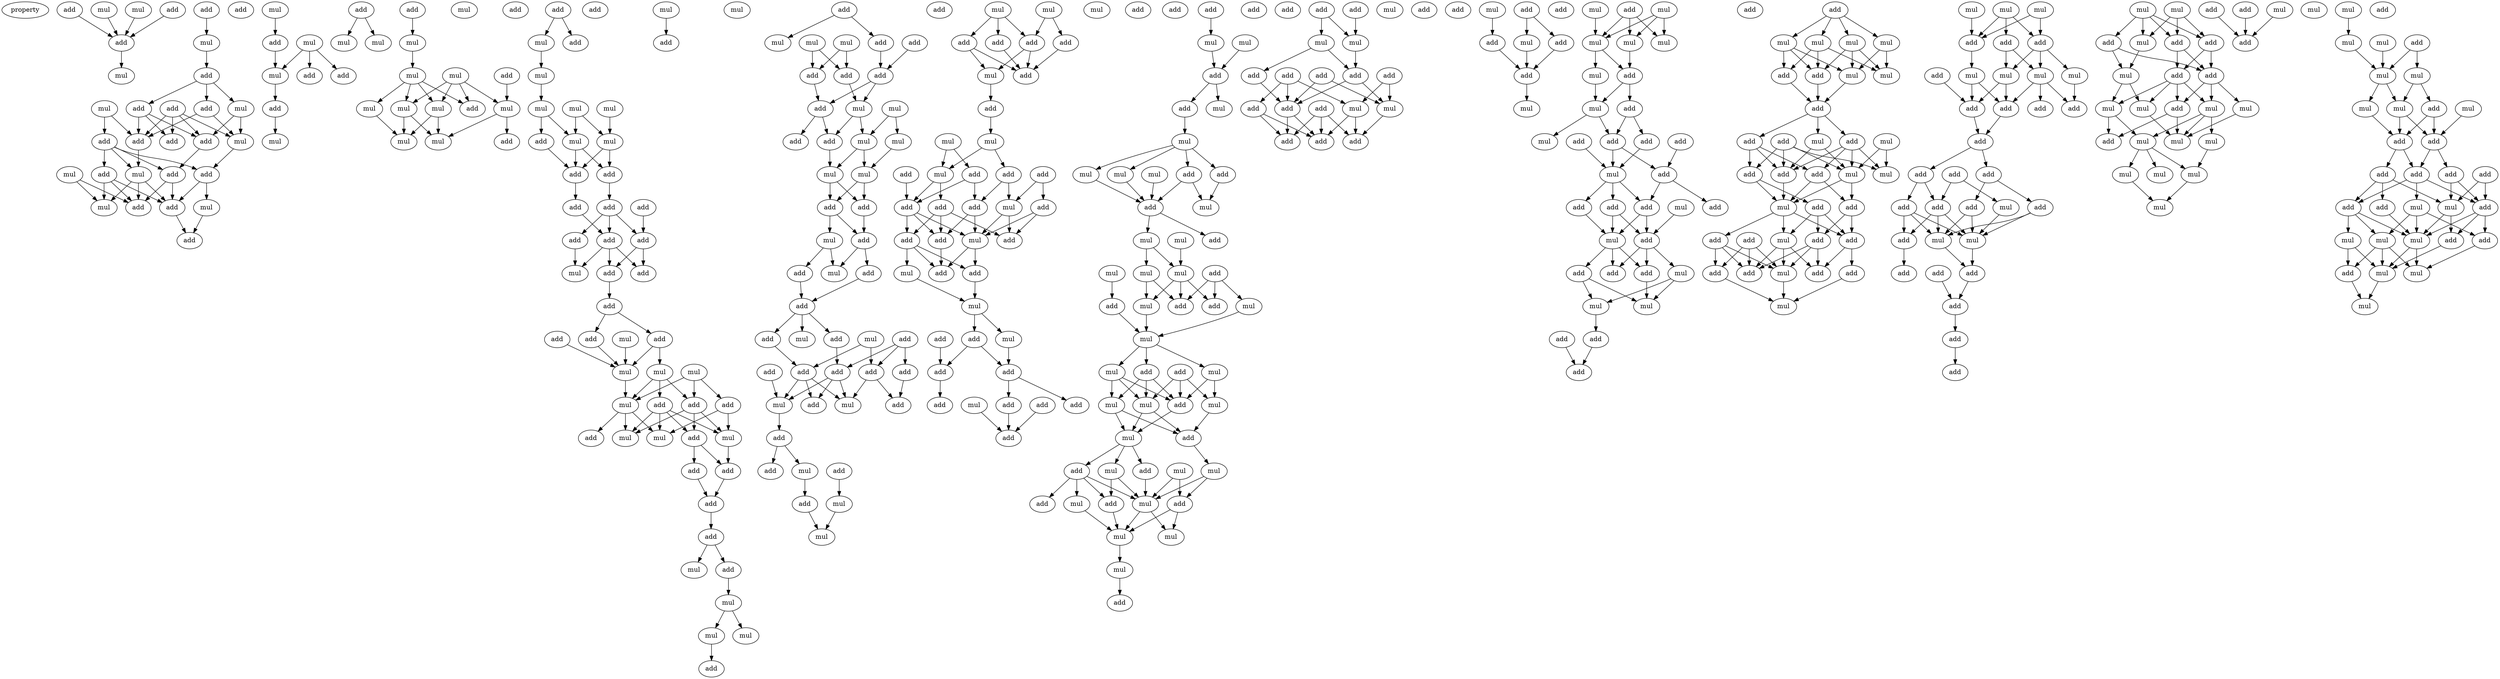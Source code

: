 digraph {
    node [fontcolor=black]
    property [mul=2,lf=1.9]
    0 [ label = add ];
    1 [ label = mul ];
    2 [ label = mul ];
    3 [ label = add ];
    4 [ label = add ];
    5 [ label = add ];
    6 [ label = mul ];
    7 [ label = add ];
    8 [ label = mul ];
    9 [ label = add ];
    10 [ label = add ];
    11 [ label = add ];
    12 [ label = add ];
    13 [ label = mul ];
    14 [ label = mul ];
    15 [ label = mul ];
    16 [ label = add ];
    17 [ label = add ];
    18 [ label = add ];
    19 [ label = add ];
    20 [ label = mul ];
    21 [ label = mul ];
    22 [ label = add ];
    23 [ label = add ];
    24 [ label = add ];
    25 [ label = add ];
    26 [ label = add ];
    27 [ label = mul ];
    28 [ label = mul ];
    29 [ label = add ];
    30 [ label = mul ];
    31 [ label = add ];
    32 [ label = mul ];
    33 [ label = add ];
    34 [ label = add ];
    35 [ label = mul ];
    36 [ label = add ];
    37 [ label = add ];
    38 [ label = add ];
    39 [ label = mul ];
    40 [ label = mul ];
    41 [ label = mul ];
    42 [ label = mul ];
    43 [ label = add ];
    44 [ label = mul ];
    45 [ label = mul ];
    46 [ label = mul ];
    47 [ label = mul ];
    48 [ label = mul ];
    49 [ label = mul ];
    50 [ label = add ];
    51 [ label = add ];
    52 [ label = mul ];
    53 [ label = mul ];
    54 [ label = mul ];
    55 [ label = add ];
    56 [ label = add ];
    57 [ label = mul ];
    58 [ label = add ];
    59 [ label = add ];
    60 [ label = mul ];
    61 [ label = mul ];
    62 [ label = mul ];
    63 [ label = mul ];
    64 [ label = mul ];
    65 [ label = add ];
    66 [ label = mul ];
    67 [ label = add ];
    68 [ label = add ];
    69 [ label = add ];
    70 [ label = add ];
    71 [ label = add ];
    72 [ label = add ];
    73 [ label = add ];
    74 [ label = add ];
    75 [ label = mul ];
    76 [ label = add ];
    77 [ label = add ];
    78 [ label = add ];
    79 [ label = add ];
    80 [ label = add ];
    81 [ label = mul ];
    82 [ label = add ];
    83 [ label = mul ];
    84 [ label = mul ];
    85 [ label = mul ];
    86 [ label = mul ];
    87 [ label = add ];
    88 [ label = add ];
    89 [ label = add ];
    90 [ label = mul ];
    91 [ label = add ];
    92 [ label = mul ];
    93 [ label = add ];
    94 [ label = mul ];
    95 [ label = add ];
    96 [ label = add ];
    97 [ label = add ];
    98 [ label = add ];
    99 [ label = mul ];
    100 [ label = add ];
    101 [ label = mul ];
    102 [ label = mul ];
    103 [ label = mul ];
    104 [ label = mul ];
    105 [ label = add ];
    106 [ label = add ];
    107 [ label = mul ];
    108 [ label = add ];
    109 [ label = mul ];
    110 [ label = mul ];
    111 [ label = mul ];
    112 [ label = add ];
    113 [ label = add ];
    114 [ label = add ];
    115 [ label = add ];
    116 [ label = add ];
    117 [ label = mul ];
    118 [ label = mul ];
    119 [ label = add ];
    120 [ label = add ];
    121 [ label = mul ];
    122 [ label = add ];
    123 [ label = mul ];
    124 [ label = mul ];
    125 [ label = mul ];
    126 [ label = add ];
    127 [ label = add ];
    128 [ label = mul ];
    129 [ label = add ];
    130 [ label = add ];
    131 [ label = mul ];
    132 [ label = add ];
    133 [ label = add ];
    134 [ label = add ];
    135 [ label = add ];
    136 [ label = add ];
    137 [ label = mul ];
    138 [ label = mul ];
    139 [ label = add ];
    140 [ label = add ];
    141 [ label = add ];
    142 [ label = add ];
    143 [ label = add ];
    144 [ label = add ];
    145 [ label = mul ];
    146 [ label = mul ];
    147 [ label = add ];
    148 [ label = add ];
    149 [ label = add ];
    150 [ label = add ];
    151 [ label = mul ];
    152 [ label = add ];
    153 [ label = mul ];
    154 [ label = mul ];
    155 [ label = add ];
    156 [ label = mul ];
    157 [ label = mul ];
    158 [ label = add ];
    159 [ label = add ];
    160 [ label = add ];
    161 [ label = mul ];
    162 [ label = add ];
    163 [ label = add ];
    164 [ label = mul ];
    165 [ label = add ];
    166 [ label = add ];
    167 [ label = mul ];
    168 [ label = mul ];
    169 [ label = add ];
    170 [ label = add ];
    171 [ label = add ];
    172 [ label = mul ];
    173 [ label = add ];
    174 [ label = add ];
    175 [ label = mul ];
    176 [ label = add ];
    177 [ label = add ];
    178 [ label = add ];
    179 [ label = mul ];
    180 [ label = add ];
    181 [ label = add ];
    182 [ label = add ];
    183 [ label = add ];
    184 [ label = add ];
    185 [ label = mul ];
    186 [ label = mul ];
    187 [ label = add ];
    188 [ label = add ];
    189 [ label = mul ];
    190 [ label = add ];
    191 [ label = add ];
    192 [ label = mul ];
    193 [ label = add ];
    194 [ label = add ];
    195 [ label = add ];
    196 [ label = add ];
    197 [ label = add ];
    198 [ label = add ];
    199 [ label = add ];
    200 [ label = mul ];
    201 [ label = mul ];
    202 [ label = add ];
    203 [ label = add ];
    204 [ label = add ];
    205 [ label = mul ];
    206 [ label = add ];
    207 [ label = mul ];
    208 [ label = add ];
    209 [ label = mul ];
    210 [ label = add ];
    211 [ label = mul ];
    212 [ label = mul ];
    213 [ label = add ];
    214 [ label = mul ];
    215 [ label = add ];
    216 [ label = mul ];
    217 [ label = mul ];
    218 [ label = mul ];
    219 [ label = add ];
    220 [ label = mul ];
    221 [ label = mul ];
    222 [ label = mul ];
    223 [ label = add ];
    224 [ label = mul ];
    225 [ label = add ];
    226 [ label = add ];
    227 [ label = mul ];
    228 [ label = add ];
    229 [ label = mul ];
    230 [ label = add ];
    231 [ label = mul ];
    232 [ label = add ];
    233 [ label = mul ];
    234 [ label = mul ];
    235 [ label = mul ];
    236 [ label = add ];
    237 [ label = mul ];
    238 [ label = add ];
    239 [ label = add ];
    240 [ label = mul ];
    241 [ label = mul ];
    242 [ label = mul ];
    243 [ label = mul ];
    244 [ label = add ];
    245 [ label = add ];
    246 [ label = mul ];
    247 [ label = add ];
    248 [ label = mul ];
    249 [ label = mul ];
    250 [ label = mul ];
    251 [ label = add ];
    252 [ label = add ];
    253 [ label = add ];
    254 [ label = mul ];
    255 [ label = mul ];
    256 [ label = mul ];
    257 [ label = add ];
    258 [ label = add ];
    259 [ label = add ];
    260 [ label = add ];
    261 [ label = add ];
    262 [ label = mul ];
    263 [ label = add ];
    264 [ label = add ];
    265 [ label = mul ];
    266 [ label = add ];
    267 [ label = add ];
    268 [ label = add ];
    269 [ label = add ];
    270 [ label = add ];
    271 [ label = add ];
    272 [ label = mul ];
    273 [ label = add ];
    274 [ label = add ];
    275 [ label = mul ];
    276 [ label = add ];
    277 [ label = add ];
    278 [ label = mul ];
    279 [ label = add ];
    280 [ label = add ];
    281 [ label = mul ];
    282 [ label = mul ];
    283 [ label = mul ];
    284 [ label = mul ];
    285 [ label = mul ];
    286 [ label = add ];
    287 [ label = mul ];
    288 [ label = mul ];
    289 [ label = add ];
    290 [ label = mul ];
    291 [ label = add ];
    292 [ label = add ];
    293 [ label = add ];
    294 [ label = add ];
    295 [ label = mul ];
    296 [ label = add ];
    297 [ label = mul ];
    298 [ label = add ];
    299 [ label = add ];
    300 [ label = add ];
    301 [ label = add ];
    302 [ label = add ];
    303 [ label = mul ];
    304 [ label = add ];
    305 [ label = add ];
    306 [ label = mul ];
    307 [ label = add ];
    308 [ label = mul ];
    309 [ label = mul ];
    310 [ label = add ];
    311 [ label = add ];
    312 [ label = add ];
    313 [ label = add ];
    314 [ label = add ];
    315 [ label = mul ];
    316 [ label = mul ];
    317 [ label = mul ];
    318 [ label = mul ];
    319 [ label = mul ];
    320 [ label = mul ];
    321 [ label = add ];
    322 [ label = add ];
    323 [ label = add ];
    324 [ label = add ];
    325 [ label = add ];
    326 [ label = add ];
    327 [ label = mul ];
    328 [ label = mul ];
    329 [ label = mul ];
    330 [ label = add ];
    331 [ label = add ];
    332 [ label = mul ];
    333 [ label = add ];
    334 [ label = add ];
    335 [ label = mul ];
    336 [ label = add ];
    337 [ label = add ];
    338 [ label = mul ];
    339 [ label = add ];
    340 [ label = add ];
    341 [ label = add ];
    342 [ label = add ];
    343 [ label = mul ];
    344 [ label = add ];
    345 [ label = add ];
    346 [ label = add ];
    347 [ label = mul ];
    348 [ label = mul ];
    349 [ label = mul ];
    350 [ label = mul ];
    351 [ label = add ];
    352 [ label = add ];
    353 [ label = add ];
    354 [ label = mul ];
    355 [ label = mul ];
    356 [ label = mul ];
    357 [ label = add ];
    358 [ label = mul ];
    359 [ label = add ];
    360 [ label = add ];
    361 [ label = add ];
    362 [ label = add ];
    363 [ label = add ];
    364 [ label = add ];
    365 [ label = add ];
    366 [ label = add ];
    367 [ label = add ];
    368 [ label = add ];
    369 [ label = mul ];
    370 [ label = add ];
    371 [ label = add ];
    372 [ label = add ];
    373 [ label = mul ];
    374 [ label = mul ];
    375 [ label = add ];
    376 [ label = add ];
    377 [ label = add ];
    378 [ label = add ];
    379 [ label = add ];
    380 [ label = add ];
    381 [ label = mul ];
    382 [ label = mul ];
    383 [ label = add ];
    384 [ label = add ];
    385 [ label = mul ];
    386 [ label = add ];
    387 [ label = add ];
    388 [ label = mul ];
    389 [ label = add ];
    390 [ label = mul ];
    391 [ label = mul ];
    392 [ label = mul ];
    393 [ label = add ];
    394 [ label = mul ];
    395 [ label = mul ];
    396 [ label = mul ];
    397 [ label = add ];
    398 [ label = mul ];
    399 [ label = mul ];
    400 [ label = mul ];
    401 [ label = mul ];
    402 [ label = mul ];
    403 [ label = add ];
    404 [ label = add ];
    405 [ label = mul ];
    406 [ label = mul ];
    407 [ label = add ];
    408 [ label = mul ];
    409 [ label = add ];
    410 [ label = mul ];
    411 [ label = mul ];
    412 [ label = mul ];
    413 [ label = mul ];
    414 [ label = mul ];
    415 [ label = add ];
    416 [ label = mul ];
    417 [ label = mul ];
    418 [ label = add ];
    419 [ label = add ];
    420 [ label = add ];
    421 [ label = add ];
    422 [ label = add ];
    423 [ label = add ];
    424 [ label = mul ];
    425 [ label = add ];
    426 [ label = mul ];
    427 [ label = add ];
    428 [ label = add ];
    429 [ label = mul ];
    430 [ label = add ];
    431 [ label = mul ];
    432 [ label = mul ];
    433 [ label = add ];
    434 [ label = add ];
    435 [ label = mul ];
    436 [ label = mul ];
    437 [ label = add ];
    438 [ label = mul ];
    0 -> 4 [ name = 0 ];
    1 -> 4 [ name = 1 ];
    2 -> 4 [ name = 2 ];
    3 -> 4 [ name = 3 ];
    4 -> 6 [ name = 4 ];
    5 -> 8 [ name = 5 ];
    8 -> 9 [ name = 6 ];
    9 -> 10 [ name = 7 ];
    9 -> 12 [ name = 8 ];
    9 -> 13 [ name = 9 ];
    10 -> 16 [ name = 10 ];
    10 -> 18 [ name = 11 ];
    10 -> 19 [ name = 12 ];
    11 -> 15 [ name = 13 ];
    11 -> 16 [ name = 14 ];
    11 -> 18 [ name = 15 ];
    11 -> 19 [ name = 16 ];
    12 -> 15 [ name = 17 ];
    12 -> 18 [ name = 18 ];
    13 -> 15 [ name = 19 ];
    13 -> 16 [ name = 20 ];
    14 -> 17 [ name = 21 ];
    14 -> 18 [ name = 22 ];
    15 -> 22 [ name = 23 ];
    16 -> 23 [ name = 24 ];
    17 -> 20 [ name = 25 ];
    17 -> 22 [ name = 26 ];
    17 -> 23 [ name = 27 ];
    17 -> 24 [ name = 28 ];
    18 -> 20 [ name = 29 ];
    20 -> 25 [ name = 30 ];
    20 -> 26 [ name = 31 ];
    20 -> 27 [ name = 32 ];
    21 -> 26 [ name = 33 ];
    21 -> 27 [ name = 34 ];
    22 -> 25 [ name = 35 ];
    22 -> 28 [ name = 36 ];
    23 -> 25 [ name = 37 ];
    23 -> 26 [ name = 38 ];
    24 -> 25 [ name = 39 ];
    24 -> 26 [ name = 40 ];
    24 -> 27 [ name = 41 ];
    25 -> 29 [ name = 42 ];
    28 -> 29 [ name = 43 ];
    30 -> 31 [ name = 44 ];
    31 -> 35 [ name = 45 ];
    32 -> 33 [ name = 46 ];
    32 -> 34 [ name = 47 ];
    32 -> 35 [ name = 48 ];
    35 -> 36 [ name = 49 ];
    36 -> 41 [ name = 50 ];
    37 -> 39 [ name = 51 ];
    37 -> 40 [ name = 52 ];
    38 -> 42 [ name = 53 ];
    42 -> 44 [ name = 54 ];
    43 -> 47 [ name = 55 ];
    44 -> 46 [ name = 56 ];
    44 -> 48 [ name = 57 ];
    44 -> 49 [ name = 58 ];
    44 -> 50 [ name = 59 ];
    45 -> 46 [ name = 60 ];
    45 -> 47 [ name = 61 ];
    45 -> 49 [ name = 62 ];
    45 -> 50 [ name = 63 ];
    46 -> 52 [ name = 64 ];
    46 -> 53 [ name = 65 ];
    47 -> 51 [ name = 66 ];
    47 -> 53 [ name = 67 ];
    48 -> 52 [ name = 68 ];
    49 -> 52 [ name = 69 ];
    49 -> 53 [ name = 70 ];
    56 -> 57 [ name = 71 ];
    56 -> 59 [ name = 72 ];
    57 -> 60 [ name = 73 ];
    60 -> 63 [ name = 74 ];
    61 -> 64 [ name = 75 ];
    62 -> 64 [ name = 76 ];
    62 -> 66 [ name = 77 ];
    63 -> 65 [ name = 78 ];
    63 -> 66 [ name = 79 ];
    64 -> 67 [ name = 80 ];
    64 -> 68 [ name = 81 ];
    65 -> 67 [ name = 82 ];
    66 -> 67 [ name = 83 ];
    66 -> 68 [ name = 84 ];
    67 -> 69 [ name = 85 ];
    68 -> 70 [ name = 86 ];
    69 -> 73 [ name = 87 ];
    70 -> 72 [ name = 88 ];
    70 -> 73 [ name = 89 ];
    70 -> 74 [ name = 90 ];
    71 -> 72 [ name = 91 ];
    72 -> 76 [ name = 92 ];
    72 -> 77 [ name = 93 ];
    73 -> 75 [ name = 94 ];
    73 -> 76 [ name = 95 ];
    73 -> 77 [ name = 96 ];
    74 -> 75 [ name = 97 ];
    77 -> 78 [ name = 98 ];
    78 -> 80 [ name = 99 ];
    78 -> 82 [ name = 100 ];
    79 -> 83 [ name = 101 ];
    80 -> 83 [ name = 102 ];
    81 -> 83 [ name = 103 ];
    82 -> 83 [ name = 104 ];
    82 -> 84 [ name = 105 ];
    83 -> 86 [ name = 106 ];
    84 -> 86 [ name = 107 ];
    84 -> 87 [ name = 108 ];
    84 -> 88 [ name = 109 ];
    85 -> 86 [ name = 110 ];
    85 -> 87 [ name = 111 ];
    85 -> 89 [ name = 112 ];
    86 -> 90 [ name = 113 ];
    86 -> 91 [ name = 114 ];
    86 -> 94 [ name = 115 ];
    87 -> 90 [ name = 116 ];
    87 -> 92 [ name = 117 ];
    87 -> 93 [ name = 118 ];
    88 -> 90 [ name = 119 ];
    88 -> 92 [ name = 120 ];
    88 -> 93 [ name = 121 ];
    88 -> 94 [ name = 122 ];
    89 -> 92 [ name = 123 ];
    89 -> 94 [ name = 124 ];
    92 -> 95 [ name = 125 ];
    93 -> 95 [ name = 126 ];
    93 -> 96 [ name = 127 ];
    95 -> 97 [ name = 128 ];
    96 -> 97 [ name = 129 ];
    97 -> 98 [ name = 130 ];
    98 -> 99 [ name = 131 ];
    98 -> 100 [ name = 132 ];
    100 -> 101 [ name = 133 ];
    101 -> 103 [ name = 134 ];
    101 -> 104 [ name = 135 ];
    102 -> 105 [ name = 136 ];
    103 -> 106 [ name = 137 ];
    108 -> 111 [ name = 138 ];
    108 -> 113 [ name = 139 ];
    109 -> 114 [ name = 140 ];
    109 -> 115 [ name = 141 ];
    110 -> 114 [ name = 142 ];
    110 -> 115 [ name = 143 ];
    112 -> 116 [ name = 144 ];
    113 -> 116 [ name = 145 ];
    114 -> 118 [ name = 146 ];
    115 -> 119 [ name = 147 ];
    116 -> 118 [ name = 148 ];
    116 -> 119 [ name = 149 ];
    117 -> 121 [ name = 150 ];
    117 -> 123 [ name = 151 ];
    118 -> 122 [ name = 152 ];
    118 -> 123 [ name = 153 ];
    119 -> 120 [ name = 154 ];
    119 -> 122 [ name = 155 ];
    121 -> 125 [ name = 156 ];
    122 -> 124 [ name = 157 ];
    123 -> 124 [ name = 158 ];
    123 -> 125 [ name = 159 ];
    124 -> 126 [ name = 160 ];
    124 -> 127 [ name = 161 ];
    125 -> 126 [ name = 162 ];
    125 -> 127 [ name = 163 ];
    126 -> 129 [ name = 164 ];
    127 -> 128 [ name = 165 ];
    127 -> 129 [ name = 166 ];
    128 -> 130 [ name = 167 ];
    128 -> 131 [ name = 168 ];
    129 -> 131 [ name = 169 ];
    129 -> 132 [ name = 170 ];
    130 -> 133 [ name = 171 ];
    132 -> 133 [ name = 172 ];
    133 -> 135 [ name = 173 ];
    133 -> 136 [ name = 174 ];
    133 -> 138 [ name = 175 ];
    134 -> 139 [ name = 176 ];
    134 -> 142 [ name = 177 ];
    134 -> 143 [ name = 178 ];
    135 -> 143 [ name = 179 ];
    136 -> 140 [ name = 180 ];
    137 -> 139 [ name = 181 ];
    137 -> 140 [ name = 182 ];
    139 -> 144 [ name = 183 ];
    139 -> 146 [ name = 184 ];
    140 -> 145 [ name = 185 ];
    140 -> 146 [ name = 186 ];
    140 -> 147 [ name = 187 ];
    141 -> 145 [ name = 188 ];
    142 -> 144 [ name = 189 ];
    143 -> 145 [ name = 190 ];
    143 -> 146 [ name = 191 ];
    143 -> 147 [ name = 192 ];
    145 -> 148 [ name = 193 ];
    148 -> 150 [ name = 194 ];
    148 -> 151 [ name = 195 ];
    149 -> 153 [ name = 196 ];
    151 -> 152 [ name = 197 ];
    152 -> 154 [ name = 198 ];
    153 -> 154 [ name = 199 ];
    156 -> 159 [ name = 200 ];
    156 -> 160 [ name = 201 ];
    157 -> 158 [ name = 202 ];
    157 -> 159 [ name = 203 ];
    157 -> 162 [ name = 204 ];
    158 -> 163 [ name = 205 ];
    159 -> 163 [ name = 206 ];
    159 -> 164 [ name = 207 ];
    160 -> 163 [ name = 208 ];
    162 -> 163 [ name = 209 ];
    162 -> 164 [ name = 210 ];
    164 -> 166 [ name = 211 ];
    166 -> 167 [ name = 212 ];
    167 -> 171 [ name = 213 ];
    167 -> 172 [ name = 214 ];
    168 -> 170 [ name = 215 ];
    168 -> 172 [ name = 216 ];
    169 -> 174 [ name = 217 ];
    170 -> 174 [ name = 218 ];
    170 -> 178 [ name = 219 ];
    171 -> 175 [ name = 220 ];
    171 -> 178 [ name = 221 ];
    172 -> 174 [ name = 222 ];
    172 -> 176 [ name = 223 ];
    173 -> 175 [ name = 224 ];
    173 -> 177 [ name = 225 ];
    174 -> 179 [ name = 226 ];
    174 -> 180 [ name = 227 ];
    174 -> 182 [ name = 228 ];
    175 -> 179 [ name = 229 ];
    175 -> 181 [ name = 230 ];
    176 -> 180 [ name = 231 ];
    176 -> 181 [ name = 232 ];
    176 -> 182 [ name = 233 ];
    177 -> 179 [ name = 234 ];
    177 -> 181 [ name = 235 ];
    178 -> 179 [ name = 236 ];
    178 -> 180 [ name = 237 ];
    179 -> 183 [ name = 238 ];
    179 -> 184 [ name = 239 ];
    180 -> 184 [ name = 240 ];
    182 -> 183 [ name = 241 ];
    182 -> 184 [ name = 242 ];
    182 -> 185 [ name = 243 ];
    183 -> 186 [ name = 244 ];
    185 -> 186 [ name = 245 ];
    186 -> 187 [ name = 246 ];
    186 -> 189 [ name = 247 ];
    187 -> 190 [ name = 248 ];
    187 -> 191 [ name = 249 ];
    188 -> 190 [ name = 250 ];
    189 -> 191 [ name = 251 ];
    190 -> 193 [ name = 252 ];
    191 -> 195 [ name = 253 ];
    191 -> 196 [ name = 254 ];
    192 -> 197 [ name = 255 ];
    194 -> 197 [ name = 256 ];
    195 -> 197 [ name = 257 ];
    199 -> 200 [ name = 258 ];
    200 -> 202 [ name = 259 ];
    201 -> 202 [ name = 260 ];
    202 -> 204 [ name = 261 ];
    202 -> 205 [ name = 262 ];
    204 -> 207 [ name = 263 ];
    207 -> 208 [ name = 264 ];
    207 -> 210 [ name = 265 ];
    207 -> 211 [ name = 266 ];
    207 -> 212 [ name = 267 ];
    208 -> 213 [ name = 268 ];
    208 -> 214 [ name = 269 ];
    209 -> 213 [ name = 270 ];
    210 -> 214 [ name = 271 ];
    211 -> 213 [ name = 272 ];
    212 -> 213 [ name = 273 ];
    213 -> 215 [ name = 274 ];
    213 -> 216 [ name = 275 ];
    216 -> 218 [ name = 276 ];
    216 -> 220 [ name = 277 ];
    217 -> 218 [ name = 278 ];
    218 -> 222 [ name = 279 ];
    218 -> 223 [ name = 280 ];
    218 -> 225 [ name = 281 ];
    219 -> 223 [ name = 282 ];
    219 -> 224 [ name = 283 ];
    219 -> 225 [ name = 284 ];
    220 -> 222 [ name = 285 ];
    220 -> 225 [ name = 286 ];
    221 -> 226 [ name = 287 ];
    222 -> 227 [ name = 288 ];
    224 -> 227 [ name = 289 ];
    226 -> 227 [ name = 290 ];
    227 -> 228 [ name = 291 ];
    227 -> 229 [ name = 292 ];
    227 -> 231 [ name = 293 ];
    228 -> 232 [ name = 294 ];
    228 -> 234 [ name = 295 ];
    228 -> 235 [ name = 296 ];
    229 -> 232 [ name = 297 ];
    229 -> 233 [ name = 298 ];
    230 -> 232 [ name = 299 ];
    230 -> 233 [ name = 300 ];
    230 -> 234 [ name = 301 ];
    231 -> 232 [ name = 302 ];
    231 -> 234 [ name = 303 ];
    231 -> 235 [ name = 304 ];
    232 -> 237 [ name = 305 ];
    233 -> 236 [ name = 306 ];
    234 -> 236 [ name = 307 ];
    234 -> 237 [ name = 308 ];
    235 -> 236 [ name = 309 ];
    235 -> 237 [ name = 310 ];
    236 -> 240 [ name = 311 ];
    237 -> 238 [ name = 312 ];
    237 -> 239 [ name = 313 ];
    237 -> 241 [ name = 314 ];
    238 -> 243 [ name = 315 ];
    239 -> 243 [ name = 316 ];
    239 -> 244 [ name = 317 ];
    239 -> 246 [ name = 318 ];
    239 -> 247 [ name = 319 ];
    240 -> 243 [ name = 320 ];
    240 -> 245 [ name = 321 ];
    241 -> 243 [ name = 322 ];
    241 -> 244 [ name = 323 ];
    242 -> 243 [ name = 324 ];
    242 -> 245 [ name = 325 ];
    243 -> 248 [ name = 326 ];
    243 -> 249 [ name = 327 ];
    244 -> 249 [ name = 328 ];
    245 -> 248 [ name = 329 ];
    245 -> 249 [ name = 330 ];
    246 -> 249 [ name = 331 ];
    249 -> 250 [ name = 332 ];
    250 -> 251 [ name = 333 ];
    252 -> 255 [ name = 334 ];
    252 -> 256 [ name = 335 ];
    253 -> 256 [ name = 336 ];
    255 -> 257 [ name = 337 ];
    255 -> 261 [ name = 338 ];
    256 -> 261 [ name = 339 ];
    257 -> 264 [ name = 340 ];
    258 -> 262 [ name = 341 ];
    258 -> 265 [ name = 342 ];
    259 -> 262 [ name = 343 ];
    259 -> 264 [ name = 344 ];
    259 -> 266 [ name = 345 ];
    260 -> 264 [ name = 346 ];
    260 -> 265 [ name = 347 ];
    261 -> 264 [ name = 348 ];
    261 -> 265 [ name = 349 ];
    262 -> 267 [ name = 350 ];
    262 -> 269 [ name = 351 ];
    263 -> 267 [ name = 352 ];
    263 -> 268 [ name = 353 ];
    263 -> 269 [ name = 354 ];
    264 -> 267 [ name = 355 ];
    264 -> 268 [ name = 356 ];
    265 -> 269 [ name = 357 ];
    266 -> 267 [ name = 358 ];
    266 -> 268 [ name = 359 ];
    272 -> 274 [ name = 360 ];
    273 -> 275 [ name = 361 ];
    273 -> 276 [ name = 362 ];
    274 -> 277 [ name = 363 ];
    275 -> 277 [ name = 364 ];
    276 -> 277 [ name = 365 ];
    277 -> 278 [ name = 366 ];
    280 -> 283 [ name = 367 ];
    280 -> 284 [ name = 368 ];
    280 -> 285 [ name = 369 ];
    281 -> 283 [ name = 370 ];
    282 -> 283 [ name = 371 ];
    282 -> 284 [ name = 372 ];
    282 -> 285 [ name = 373 ];
    283 -> 286 [ name = 374 ];
    283 -> 287 [ name = 375 ];
    284 -> 286 [ name = 376 ];
    286 -> 288 [ name = 377 ];
    286 -> 289 [ name = 378 ];
    287 -> 288 [ name = 379 ];
    288 -> 290 [ name = 380 ];
    288 -> 291 [ name = 381 ];
    289 -> 291 [ name = 382 ];
    289 -> 292 [ name = 383 ];
    291 -> 295 [ name = 384 ];
    291 -> 296 [ name = 385 ];
    292 -> 295 [ name = 386 ];
    293 -> 296 [ name = 387 ];
    294 -> 295 [ name = 388 ];
    295 -> 299 [ name = 389 ];
    295 -> 300 [ name = 390 ];
    295 -> 301 [ name = 391 ];
    296 -> 298 [ name = 392 ];
    296 -> 299 [ name = 393 ];
    297 -> 302 [ name = 394 ];
    299 -> 302 [ name = 395 ];
    299 -> 303 [ name = 396 ];
    300 -> 303 [ name = 397 ];
    301 -> 302 [ name = 398 ];
    301 -> 303 [ name = 399 ];
    302 -> 305 [ name = 400 ];
    302 -> 306 [ name = 401 ];
    302 -> 307 [ name = 402 ];
    303 -> 304 [ name = 403 ];
    303 -> 305 [ name = 404 ];
    303 -> 307 [ name = 405 ];
    304 -> 308 [ name = 406 ];
    304 -> 309 [ name = 407 ];
    305 -> 309 [ name = 408 ];
    306 -> 308 [ name = 409 ];
    306 -> 309 [ name = 410 ];
    308 -> 312 [ name = 411 ];
    311 -> 313 [ name = 412 ];
    312 -> 313 [ name = 413 ];
    314 -> 315 [ name = 414 ];
    314 -> 316 [ name = 415 ];
    314 -> 317 [ name = 416 ];
    314 -> 318 [ name = 417 ];
    315 -> 319 [ name = 418 ];
    315 -> 321 [ name = 419 ];
    315 -> 322 [ name = 420 ];
    316 -> 319 [ name = 421 ];
    316 -> 320 [ name = 422 ];
    317 -> 319 [ name = 423 ];
    317 -> 320 [ name = 424 ];
    317 -> 322 [ name = 425 ];
    318 -> 320 [ name = 426 ];
    318 -> 321 [ name = 427 ];
    318 -> 322 [ name = 428 ];
    319 -> 323 [ name = 429 ];
    321 -> 323 [ name = 430 ];
    322 -> 323 [ name = 431 ];
    323 -> 325 [ name = 432 ];
    323 -> 326 [ name = 433 ];
    323 -> 328 [ name = 434 ];
    324 -> 329 [ name = 435 ];
    324 -> 330 [ name = 436 ];
    324 -> 331 [ name = 437 ];
    324 -> 332 [ name = 438 ];
    325 -> 330 [ name = 439 ];
    325 -> 331 [ name = 440 ];
    325 -> 333 [ name = 441 ];
    326 -> 329 [ name = 442 ];
    326 -> 330 [ name = 443 ];
    326 -> 332 [ name = 444 ];
    326 -> 333 [ name = 445 ];
    327 -> 329 [ name = 446 ];
    327 -> 332 [ name = 447 ];
    328 -> 330 [ name = 448 ];
    328 -> 332 [ name = 449 ];
    330 -> 335 [ name = 450 ];
    331 -> 334 [ name = 451 ];
    331 -> 335 [ name = 452 ];
    332 -> 335 [ name = 453 ];
    332 -> 336 [ name = 454 ];
    333 -> 335 [ name = 455 ];
    333 -> 336 [ name = 456 ];
    334 -> 338 [ name = 457 ];
    334 -> 339 [ name = 458 ];
    334 -> 341 [ name = 459 ];
    335 -> 337 [ name = 460 ];
    335 -> 338 [ name = 461 ];
    335 -> 339 [ name = 462 ];
    336 -> 339 [ name = 463 ];
    336 -> 341 [ name = 464 ];
    337 -> 343 [ name = 465 ];
    337 -> 344 [ name = 466 ];
    337 -> 346 [ name = 467 ];
    338 -> 342 [ name = 468 ];
    338 -> 343 [ name = 469 ];
    338 -> 344 [ name = 470 ];
    339 -> 342 [ name = 471 ];
    339 -> 345 [ name = 472 ];
    340 -> 343 [ name = 473 ];
    340 -> 344 [ name = 474 ];
    340 -> 346 [ name = 475 ];
    341 -> 342 [ name = 476 ];
    341 -> 343 [ name = 477 ];
    341 -> 344 [ name = 478 ];
    343 -> 347 [ name = 479 ];
    345 -> 347 [ name = 480 ];
    346 -> 347 [ name = 481 ];
    348 -> 351 [ name = 482 ];
    348 -> 352 [ name = 483 ];
    349 -> 351 [ name = 484 ];
    350 -> 351 [ name = 485 ];
    350 -> 352 [ name = 486 ];
    350 -> 353 [ name = 487 ];
    351 -> 358 [ name = 488 ];
    352 -> 354 [ name = 489 ];
    352 -> 355 [ name = 490 ];
    352 -> 356 [ name = 491 ];
    353 -> 354 [ name = 492 ];
    353 -> 355 [ name = 493 ];
    354 -> 359 [ name = 494 ];
    354 -> 361 [ name = 495 ];
    354 -> 362 [ name = 496 ];
    355 -> 360 [ name = 497 ];
    355 -> 362 [ name = 498 ];
    356 -> 359 [ name = 499 ];
    357 -> 360 [ name = 500 ];
    358 -> 360 [ name = 501 ];
    358 -> 362 [ name = 502 ];
    360 -> 363 [ name = 503 ];
    362 -> 363 [ name = 504 ];
    363 -> 365 [ name = 505 ];
    363 -> 366 [ name = 506 ];
    364 -> 369 [ name = 507 ];
    364 -> 370 [ name = 508 ];
    365 -> 370 [ name = 509 ];
    365 -> 371 [ name = 510 ];
    366 -> 367 [ name = 511 ];
    366 -> 368 [ name = 512 ];
    367 -> 373 [ name = 513 ];
    367 -> 374 [ name = 514 ];
    368 -> 373 [ name = 515 ];
    368 -> 374 [ name = 516 ];
    369 -> 374 [ name = 517 ];
    370 -> 372 [ name = 518 ];
    370 -> 373 [ name = 519 ];
    370 -> 374 [ name = 520 ];
    371 -> 372 [ name = 521 ];
    371 -> 373 [ name = 522 ];
    371 -> 374 [ name = 523 ];
    372 -> 377 [ name = 524 ];
    373 -> 376 [ name = 525 ];
    374 -> 376 [ name = 526 ];
    375 -> 378 [ name = 527 ];
    376 -> 378 [ name = 528 ];
    378 -> 379 [ name = 529 ];
    379 -> 380 [ name = 530 ];
    381 -> 383 [ name = 531 ];
    381 -> 384 [ name = 532 ];
    381 -> 385 [ name = 533 ];
    381 -> 386 [ name = 534 ];
    382 -> 383 [ name = 535 ];
    382 -> 384 [ name = 536 ];
    382 -> 385 [ name = 537 ];
    383 -> 387 [ name = 538 ];
    383 -> 389 [ name = 539 ];
    384 -> 387 [ name = 540 ];
    384 -> 389 [ name = 541 ];
    385 -> 388 [ name = 542 ];
    386 -> 387 [ name = 543 ];
    386 -> 388 [ name = 544 ];
    387 -> 390 [ name = 545 ];
    387 -> 392 [ name = 546 ];
    387 -> 393 [ name = 547 ];
    388 -> 391 [ name = 548 ];
    388 -> 394 [ name = 549 ];
    389 -> 390 [ name = 550 ];
    389 -> 391 [ name = 551 ];
    389 -> 393 [ name = 552 ];
    389 -> 394 [ name = 553 ];
    390 -> 395 [ name = 554 ];
    390 -> 396 [ name = 555 ];
    390 -> 398 [ name = 556 ];
    391 -> 396 [ name = 557 ];
    391 -> 397 [ name = 558 ];
    392 -> 398 [ name = 559 ];
    393 -> 397 [ name = 560 ];
    393 -> 398 [ name = 561 ];
    394 -> 398 [ name = 562 ];
    395 -> 399 [ name = 563 ];
    396 -> 399 [ name = 564 ];
    396 -> 400 [ name = 565 ];
    396 -> 401 [ name = 566 ];
    399 -> 402 [ name = 567 ];
    400 -> 402 [ name = 568 ];
    403 -> 407 [ name = 569 ];
    404 -> 407 [ name = 570 ];
    405 -> 407 [ name = 571 ];
    408 -> 410 [ name = 572 ];
    409 -> 412 [ name = 573 ];
    409 -> 413 [ name = 574 ];
    410 -> 413 [ name = 575 ];
    411 -> 413 [ name = 576 ];
    412 -> 415 [ name = 577 ];
    412 -> 417 [ name = 578 ];
    413 -> 416 [ name = 579 ];
    413 -> 417 [ name = 580 ];
    414 -> 419 [ name = 581 ];
    415 -> 418 [ name = 582 ];
    415 -> 419 [ name = 583 ];
    416 -> 418 [ name = 584 ];
    417 -> 418 [ name = 585 ];
    417 -> 419 [ name = 586 ];
    418 -> 420 [ name = 587 ];
    418 -> 422 [ name = 588 ];
    419 -> 420 [ name = 589 ];
    419 -> 423 [ name = 590 ];
    420 -> 425 [ name = 591 ];
    420 -> 426 [ name = 592 ];
    420 -> 427 [ name = 593 ];
    421 -> 424 [ name = 594 ];
    421 -> 425 [ name = 595 ];
    422 -> 424 [ name = 596 ];
    422 -> 427 [ name = 597 ];
    422 -> 428 [ name = 598 ];
    423 -> 424 [ name = 599 ];
    423 -> 425 [ name = 600 ];
    424 -> 430 [ name = 601 ];
    424 -> 432 [ name = 602 ];
    425 -> 430 [ name = 603 ];
    425 -> 432 [ name = 604 ];
    425 -> 433 [ name = 605 ];
    426 -> 431 [ name = 606 ];
    426 -> 432 [ name = 607 ];
    426 -> 433 [ name = 608 ];
    427 -> 429 [ name = 609 ];
    427 -> 431 [ name = 610 ];
    427 -> 432 [ name = 611 ];
    428 -> 432 [ name = 612 ];
    429 -> 434 [ name = 613 ];
    429 -> 436 [ name = 614 ];
    430 -> 436 [ name = 615 ];
    431 -> 434 [ name = 616 ];
    431 -> 435 [ name = 617 ];
    431 -> 436 [ name = 618 ];
    432 -> 435 [ name = 619 ];
    432 -> 436 [ name = 620 ];
    433 -> 435 [ name = 621 ];
    434 -> 438 [ name = 622 ];
    436 -> 438 [ name = 623 ];
}
